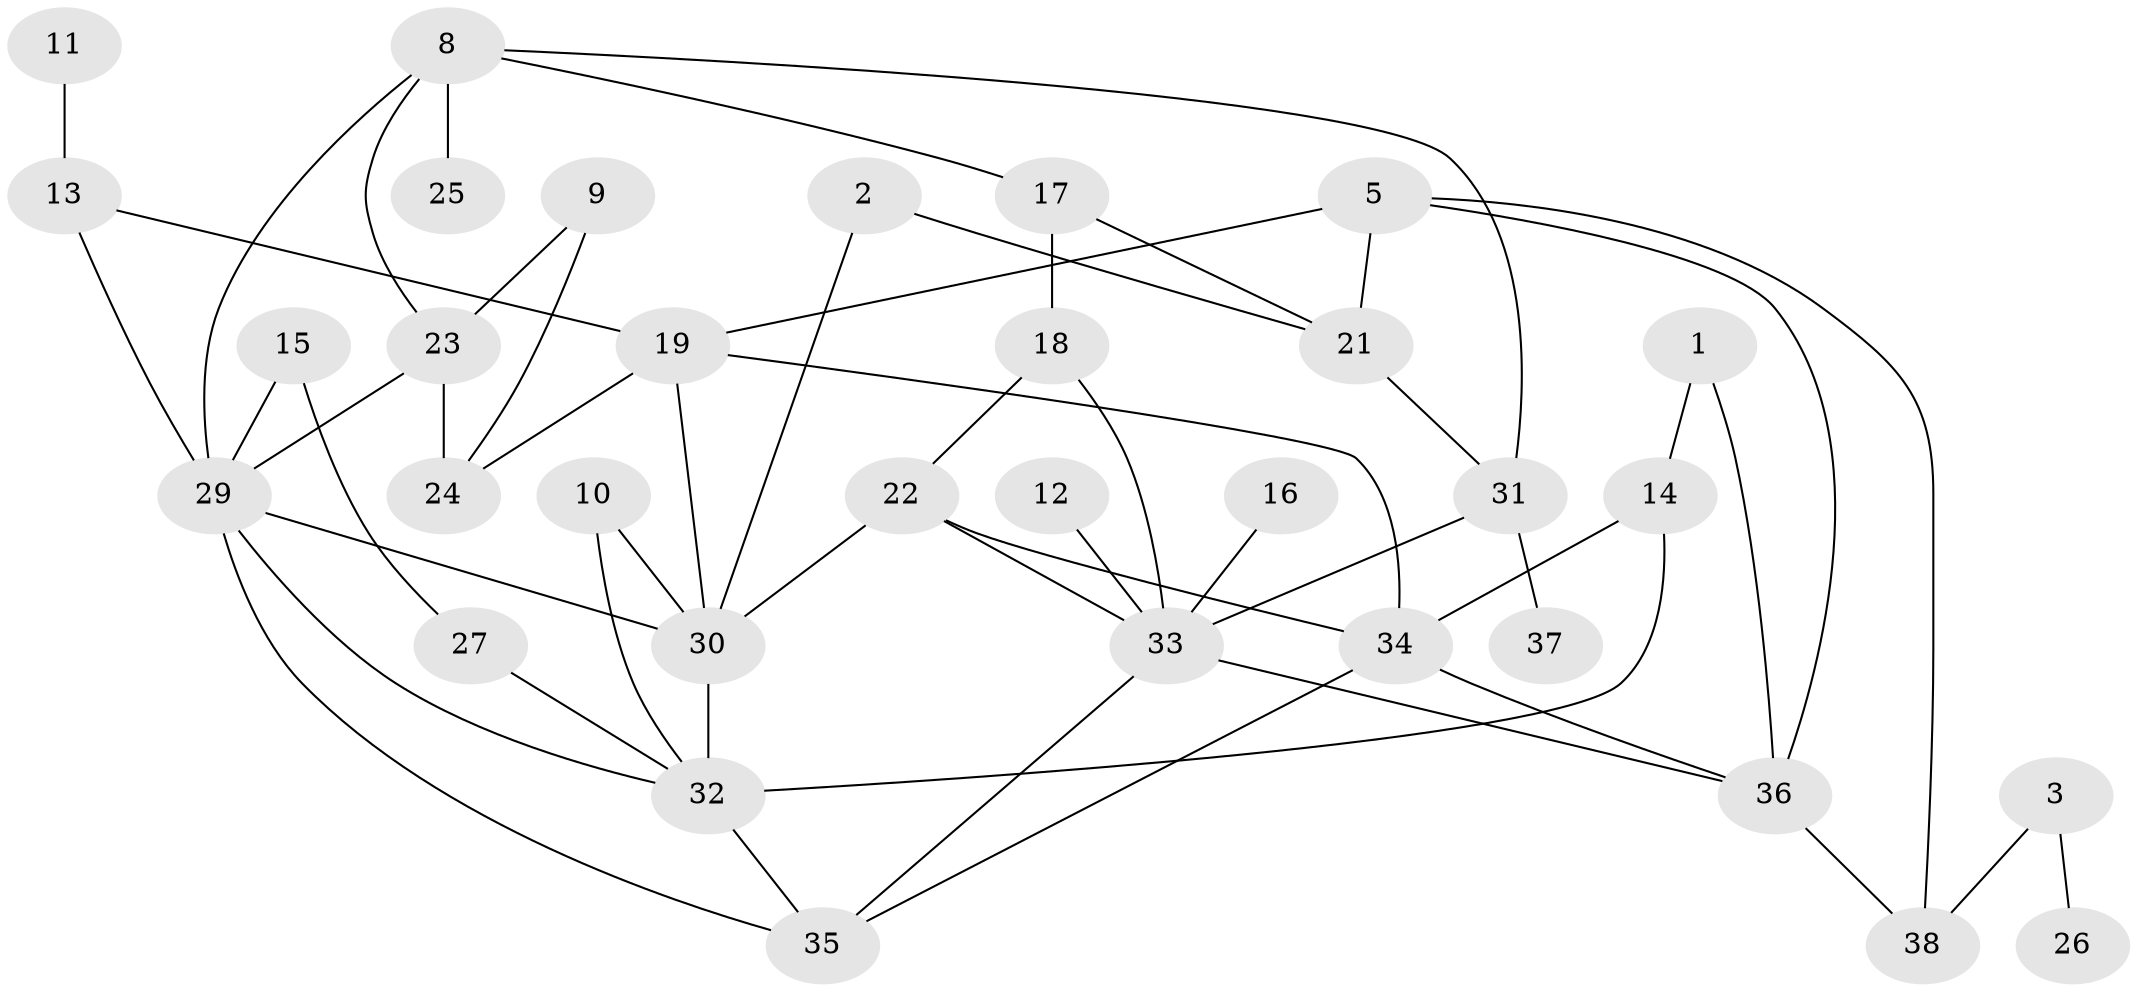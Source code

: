 // original degree distribution, {3: 0.25, 2: 0.2894736842105263, 4: 0.15789473684210525, 0: 0.05263157894736842, 1: 0.18421052631578946, 5: 0.02631578947368421, 6: 0.02631578947368421, 7: 0.013157894736842105}
// Generated by graph-tools (version 1.1) at 2025/25/03/09/25 03:25:23]
// undirected, 33 vertices, 54 edges
graph export_dot {
graph [start="1"]
  node [color=gray90,style=filled];
  1;
  2;
  3;
  5;
  8;
  9;
  10;
  11;
  12;
  13;
  14;
  15;
  16;
  17;
  18;
  19;
  21;
  22;
  23;
  24;
  25;
  26;
  27;
  29;
  30;
  31;
  32;
  33;
  34;
  35;
  36;
  37;
  38;
  1 -- 14 [weight=1.0];
  1 -- 36 [weight=1.0];
  2 -- 21 [weight=1.0];
  2 -- 30 [weight=1.0];
  3 -- 26 [weight=1.0];
  3 -- 38 [weight=1.0];
  5 -- 19 [weight=1.0];
  5 -- 21 [weight=1.0];
  5 -- 36 [weight=1.0];
  5 -- 38 [weight=1.0];
  8 -- 17 [weight=1.0];
  8 -- 23 [weight=1.0];
  8 -- 25 [weight=1.0];
  8 -- 29 [weight=1.0];
  8 -- 31 [weight=1.0];
  9 -- 23 [weight=1.0];
  9 -- 24 [weight=1.0];
  10 -- 30 [weight=1.0];
  10 -- 32 [weight=1.0];
  11 -- 13 [weight=1.0];
  12 -- 33 [weight=1.0];
  13 -- 19 [weight=1.0];
  13 -- 29 [weight=1.0];
  14 -- 32 [weight=2.0];
  14 -- 34 [weight=2.0];
  15 -- 27 [weight=1.0];
  15 -- 29 [weight=1.0];
  16 -- 33 [weight=1.0];
  17 -- 18 [weight=1.0];
  17 -- 21 [weight=1.0];
  18 -- 22 [weight=1.0];
  18 -- 33 [weight=1.0];
  19 -- 24 [weight=1.0];
  19 -- 30 [weight=1.0];
  19 -- 34 [weight=1.0];
  21 -- 31 [weight=1.0];
  22 -- 30 [weight=1.0];
  22 -- 33 [weight=1.0];
  22 -- 34 [weight=1.0];
  23 -- 24 [weight=2.0];
  23 -- 29 [weight=1.0];
  27 -- 32 [weight=1.0];
  29 -- 30 [weight=1.0];
  29 -- 32 [weight=1.0];
  29 -- 35 [weight=1.0];
  30 -- 32 [weight=2.0];
  31 -- 33 [weight=1.0];
  31 -- 37 [weight=1.0];
  32 -- 35 [weight=1.0];
  33 -- 35 [weight=1.0];
  33 -- 36 [weight=1.0];
  34 -- 35 [weight=1.0];
  34 -- 36 [weight=1.0];
  36 -- 38 [weight=1.0];
}
